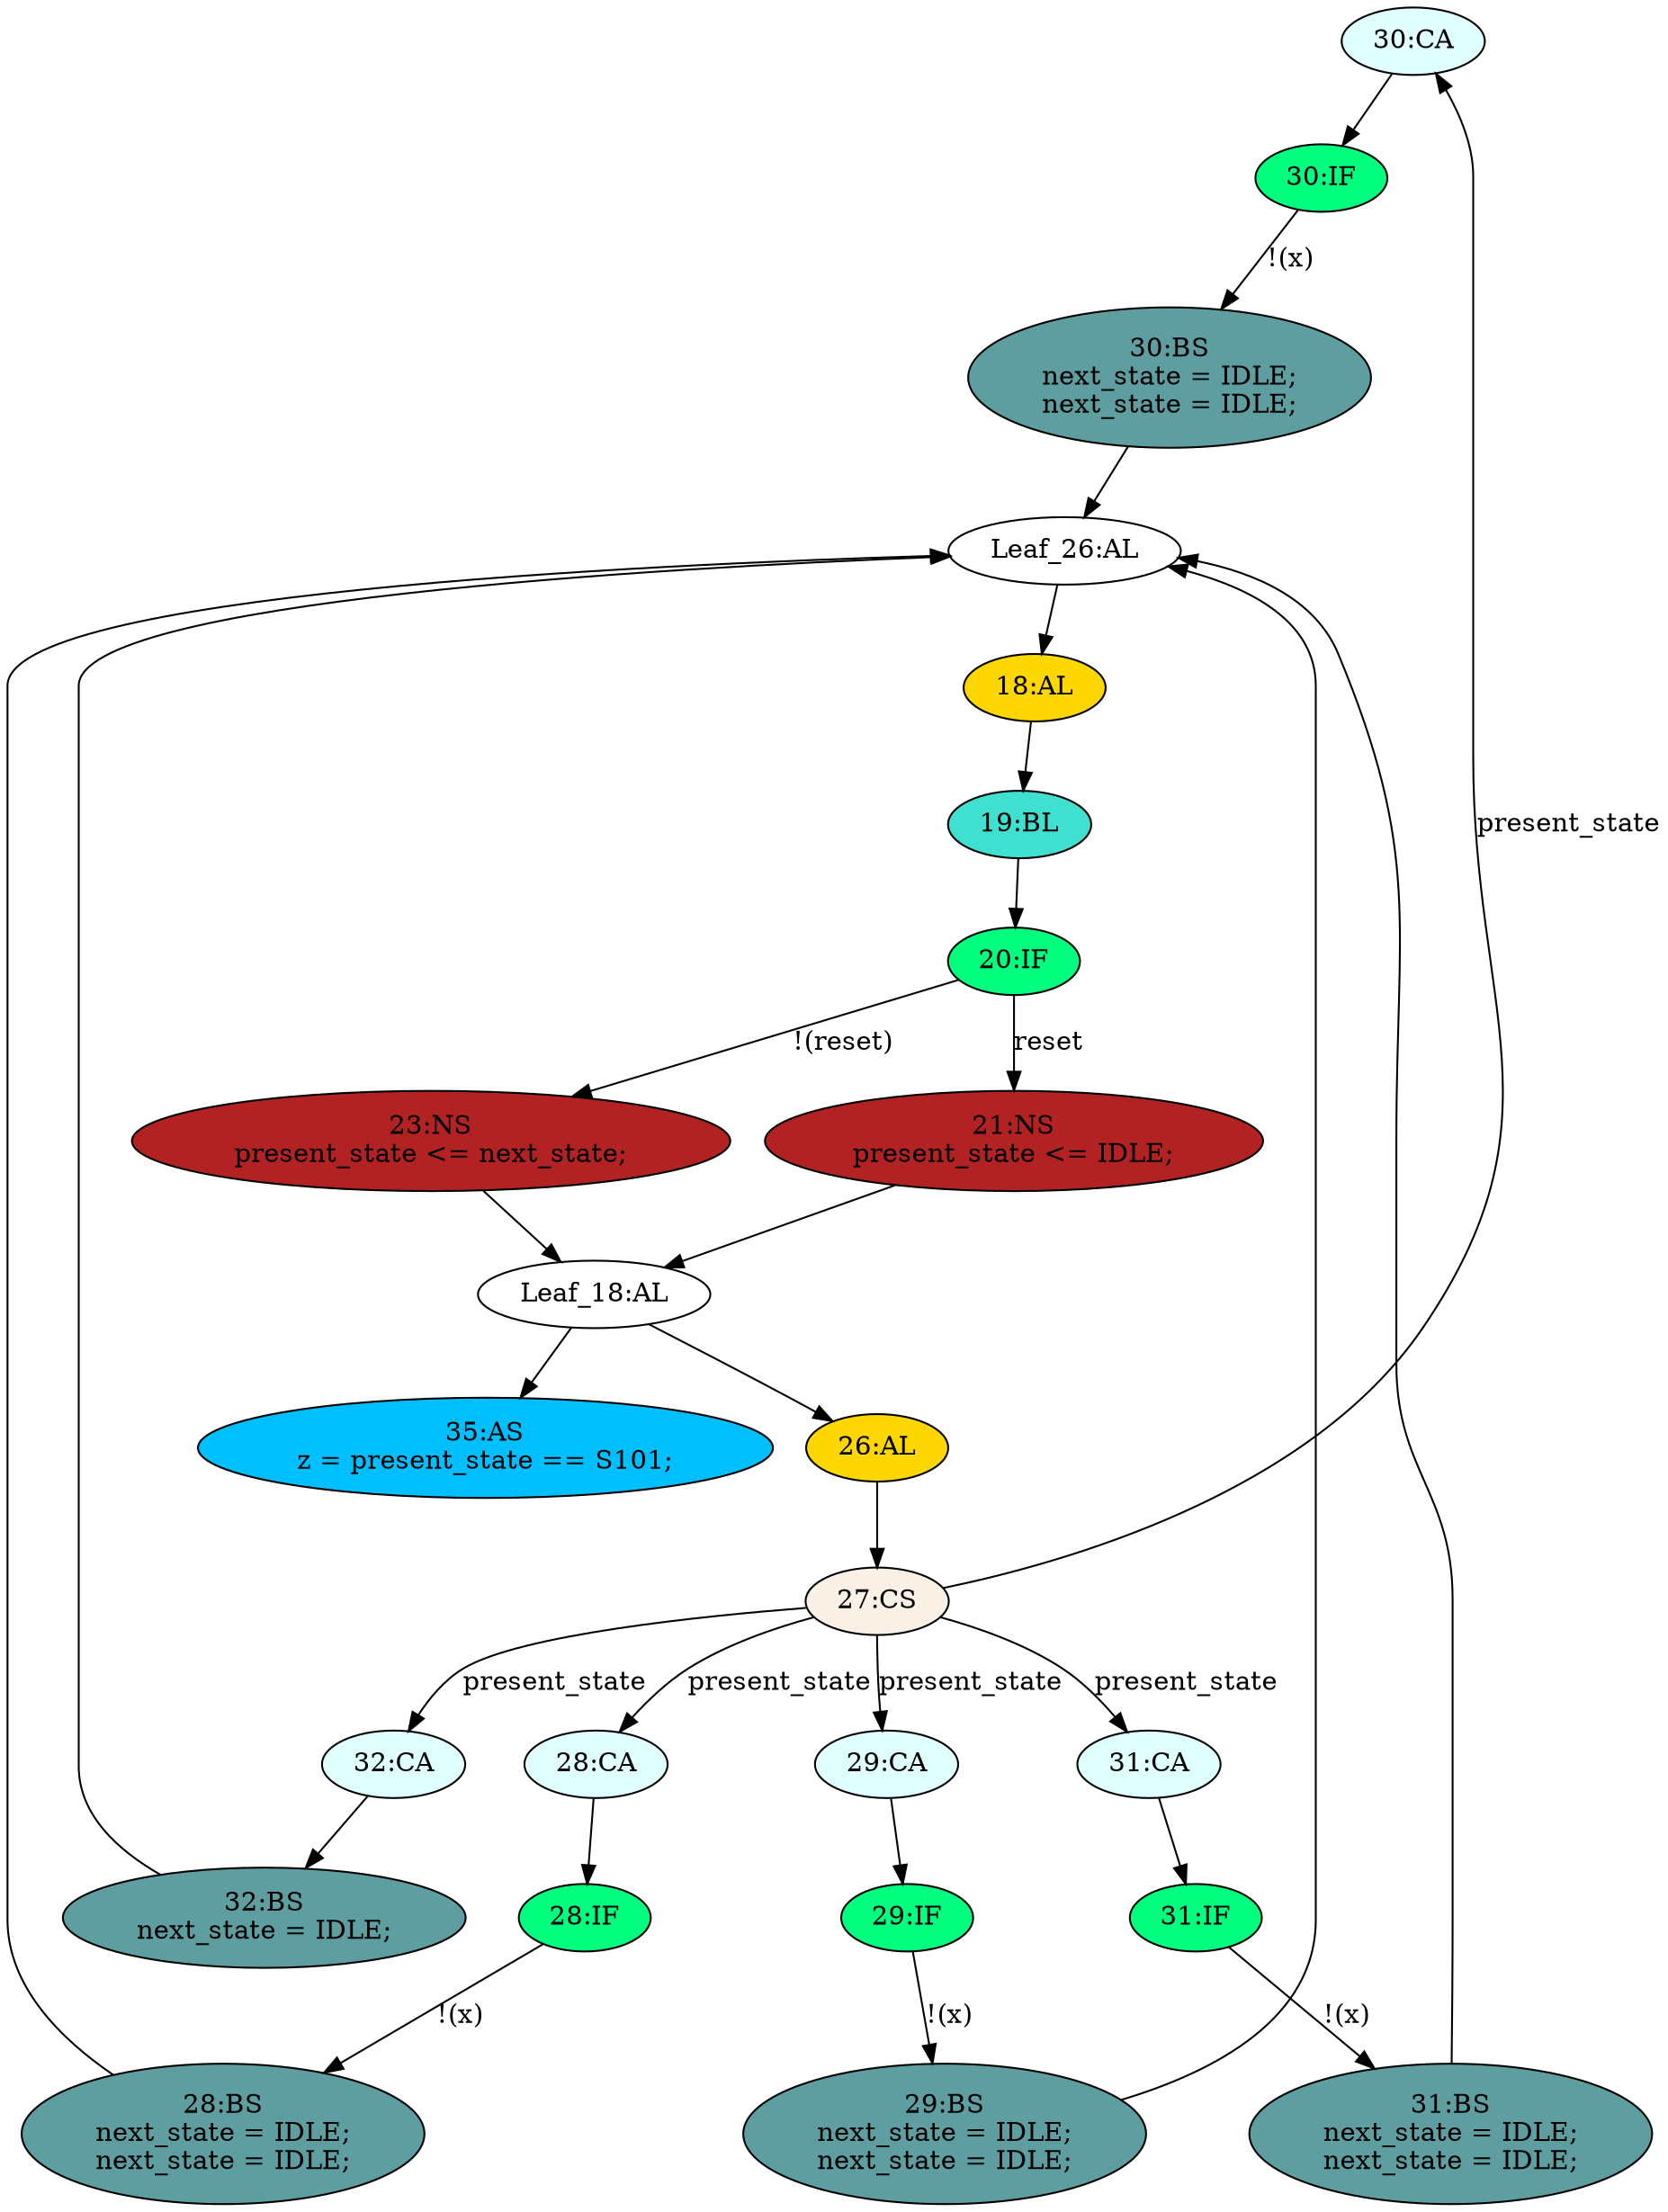 strict digraph "compose( ,  )" {
	node [label="\N"];
	"30:CA"	[ast="<pyverilog.vparser.ast.Case object at 0x7fbe6dbe0e50>",
		fillcolor=lightcyan,
		label="30:CA",
		statements="[]",
		style=filled,
		typ=Case];
	"30:IF"	[ast="<pyverilog.vparser.ast.IfStatement object at 0x7fbe6d7d8610>",
		fillcolor=springgreen,
		label="30:IF",
		statements="[]",
		style=filled,
		typ=IfStatement];
	"30:CA" -> "30:IF"	[cond="[]",
		lineno=None];
	"23:NS"	[ast="<pyverilog.vparser.ast.NonblockingSubstitution object at 0x7fbe6db71650>",
		fillcolor=firebrick,
		label="23:NS
present_state <= next_state;",
		statements="[<pyverilog.vparser.ast.NonblockingSubstitution object at 0x7fbe6db71650>]",
		style=filled,
		typ=NonblockingSubstitution];
	"Leaf_18:AL"	[def_var="['present_state']",
		label="Leaf_18:AL"];
	"23:NS" -> "Leaf_18:AL"	[cond="[]",
		lineno=None];
	"29:IF"	[ast="<pyverilog.vparser.ast.IfStatement object at 0x7fbe6db86150>",
		fillcolor=springgreen,
		label="29:IF",
		statements="[]",
		style=filled,
		typ=IfStatement];
	"29:BS"	[ast="<pyverilog.vparser.ast.BlockingSubstitution object at 0x7fbe6d7d8b10>",
		fillcolor=cadetblue,
		label="29:BS
next_state = IDLE;
next_state = IDLE;",
		statements="[<pyverilog.vparser.ast.BlockingSubstitution object at 0x7fbe6d7d8b10>, <pyverilog.vparser.ast.BlockingSubstitution object at 0x7fbe6d7d8b10>]",
		style=filled,
		typ=BlockingSubstitution];
	"29:IF" -> "29:BS"	[cond="['x']",
		label="!(x)",
		lineno=29];
	"28:IF"	[ast="<pyverilog.vparser.ast.IfStatement object at 0x7fbe6df81610>",
		fillcolor=springgreen,
		label="28:IF",
		statements="[]",
		style=filled,
		typ=IfStatement];
	"28:BS"	[ast="<pyverilog.vparser.ast.BlockingSubstitution object at 0x7fbe6dbe0fd0>",
		fillcolor=cadetblue,
		label="28:BS
next_state = IDLE;
next_state = IDLE;",
		statements="[<pyverilog.vparser.ast.BlockingSubstitution object at 0x7fbe6dbe0fd0>, <pyverilog.vparser.ast.BlockingSubstitution object at 0x7fbe6dbe0fd0>]",
		style=filled,
		typ=BlockingSubstitution];
	"28:IF" -> "28:BS"	[cond="['x']",
		label="!(x)",
		lineno=28];
	"27:CS"	[ast="<pyverilog.vparser.ast.CaseStatement object at 0x7fbe6d7d8550>",
		fillcolor=linen,
		label="27:CS",
		statements="[]",
		style=filled,
		typ=CaseStatement];
	"27:CS" -> "30:CA"	[cond="['present_state']",
		label=present_state,
		lineno=27];
	"31:CA"	[ast="<pyverilog.vparser.ast.Case object at 0x7fbe6d7d8dd0>",
		fillcolor=lightcyan,
		label="31:CA",
		statements="[]",
		style=filled,
		typ=Case];
	"27:CS" -> "31:CA"	[cond="['present_state']",
		label=present_state,
		lineno=27];
	"32:CA"	[ast="<pyverilog.vparser.ast.Case object at 0x7fbe6d7d8910>",
		fillcolor=lightcyan,
		label="32:CA",
		statements="[]",
		style=filled,
		typ=Case];
	"27:CS" -> "32:CA"	[cond="['present_state']",
		label=present_state,
		lineno=27];
	"29:CA"	[ast="<pyverilog.vparser.ast.Case object at 0x7fbe6db66550>",
		fillcolor=lightcyan,
		label="29:CA",
		statements="[]",
		style=filled,
		typ=Case];
	"27:CS" -> "29:CA"	[cond="['present_state']",
		label=present_state,
		lineno=27];
	"28:CA"	[ast="<pyverilog.vparser.ast.Case object at 0x7fbe6db66e90>",
		fillcolor=lightcyan,
		label="28:CA",
		statements="[]",
		style=filled,
		typ=Case];
	"27:CS" -> "28:CA"	[cond="['present_state']",
		label=present_state,
		lineno=27];
	"32:BS"	[ast="<pyverilog.vparser.ast.BlockingSubstitution object at 0x7fbe6d7d8790>",
		fillcolor=cadetblue,
		label="32:BS
next_state = IDLE;",
		statements="[<pyverilog.vparser.ast.BlockingSubstitution object at 0x7fbe6d7d8790>]",
		style=filled,
		typ=BlockingSubstitution];
	"Leaf_26:AL"	[def_var="['next_state']",
		label="Leaf_26:AL"];
	"32:BS" -> "Leaf_26:AL"	[cond="[]",
		lineno=None];
	"31:BS"	[ast="<pyverilog.vparser.ast.BlockingSubstitution object at 0x7fbe6d7d8650>",
		fillcolor=cadetblue,
		label="31:BS
next_state = IDLE;
next_state = IDLE;",
		statements="[<pyverilog.vparser.ast.BlockingSubstitution object at 0x7fbe6d7d8650>, <pyverilog.vparser.ast.BlockingSubstitution object at 0x7fbe6d7d8650>]",
		style=filled,
		typ=BlockingSubstitution];
	"31:BS" -> "Leaf_26:AL"	[cond="[]",
		lineno=None];
	"30:BS"	[ast="<pyverilog.vparser.ast.BlockingSubstitution object at 0x7fbe6d7d84d0>",
		fillcolor=cadetblue,
		label="30:BS
next_state = IDLE;
next_state = IDLE;",
		statements="[<pyverilog.vparser.ast.BlockingSubstitution object at 0x7fbe6d7d84d0>, <pyverilog.vparser.ast.BlockingSubstitution object at 0x7fbe6d7d84d0>]",
		style=filled,
		typ=BlockingSubstitution];
	"30:IF" -> "30:BS"	[cond="['x']",
		label="!(x)",
		lineno=30];
	"28:BS" -> "Leaf_26:AL"	[cond="[]",
		lineno=None];
	"29:BS" -> "Leaf_26:AL"	[cond="[]",
		lineno=None];
	"35:AS"	[ast="<pyverilog.vparser.ast.Assign object at 0x7fbe6d7d86d0>",
		def_var="['z']",
		fillcolor=deepskyblue,
		label="35:AS
z = present_state == S101;",
		statements="[]",
		style=filled,
		typ=Assign,
		use_var="['present_state']"];
	"Leaf_18:AL" -> "35:AS";
	"26:AL"	[ast="<pyverilog.vparser.ast.Always object at 0x7fbe6db7dd10>",
		clk_sens=False,
		fillcolor=gold,
		label="26:AL",
		sens="['present_state', 'x']",
		statements="[]",
		style=filled,
		typ=Always,
		use_var="['x', 'present_state']"];
	"Leaf_18:AL" -> "26:AL";
	"20:IF"	[ast="<pyverilog.vparser.ast.IfStatement object at 0x7fbe6db71150>",
		fillcolor=springgreen,
		label="20:IF",
		statements="[]",
		style=filled,
		typ=IfStatement];
	"20:IF" -> "23:NS"	[cond="['reset']",
		label="!(reset)",
		lineno=20];
	"21:NS"	[ast="<pyverilog.vparser.ast.NonblockingSubstitution object at 0x7fbe6db0ecd0>",
		fillcolor=firebrick,
		label="21:NS
present_state <= IDLE;",
		statements="[<pyverilog.vparser.ast.NonblockingSubstitution object at 0x7fbe6db0ecd0>]",
		style=filled,
		typ=NonblockingSubstitution];
	"20:IF" -> "21:NS"	[cond="['reset']",
		label=reset,
		lineno=20];
	"31:IF"	[ast="<pyverilog.vparser.ast.IfStatement object at 0x7fbe6d7d89d0>",
		fillcolor=springgreen,
		label="31:IF",
		statements="[]",
		style=filled,
		typ=IfStatement];
	"31:CA" -> "31:IF"	[cond="[]",
		lineno=None];
	"32:CA" -> "32:BS"	[cond="[]",
		lineno=None];
	"19:BL"	[ast="<pyverilog.vparser.ast.Block object at 0x7fbe6db63210>",
		fillcolor=turquoise,
		label="19:BL",
		statements="[]",
		style=filled,
		typ=Block];
	"19:BL" -> "20:IF"	[cond="[]",
		lineno=None];
	"30:BS" -> "Leaf_26:AL"	[cond="[]",
		lineno=None];
	"18:AL"	[ast="<pyverilog.vparser.ast.Always object at 0x7fbe6db63e10>",
		clk_sens=True,
		fillcolor=gold,
		label="18:AL",
		sens="['clk']",
		statements="[]",
		style=filled,
		typ=Always,
		use_var="['reset', 'next_state']"];
	"18:AL" -> "19:BL"	[cond="[]",
		lineno=None];
	"26:AL" -> "27:CS"	[cond="[]",
		lineno=None];
	"Leaf_26:AL" -> "18:AL";
	"31:IF" -> "31:BS"	[cond="['x']",
		label="!(x)",
		lineno=31];
	"29:CA" -> "29:IF"	[cond="[]",
		lineno=None];
	"28:CA" -> "28:IF"	[cond="[]",
		lineno=None];
	"21:NS" -> "Leaf_18:AL"	[cond="[]",
		lineno=None];
}
